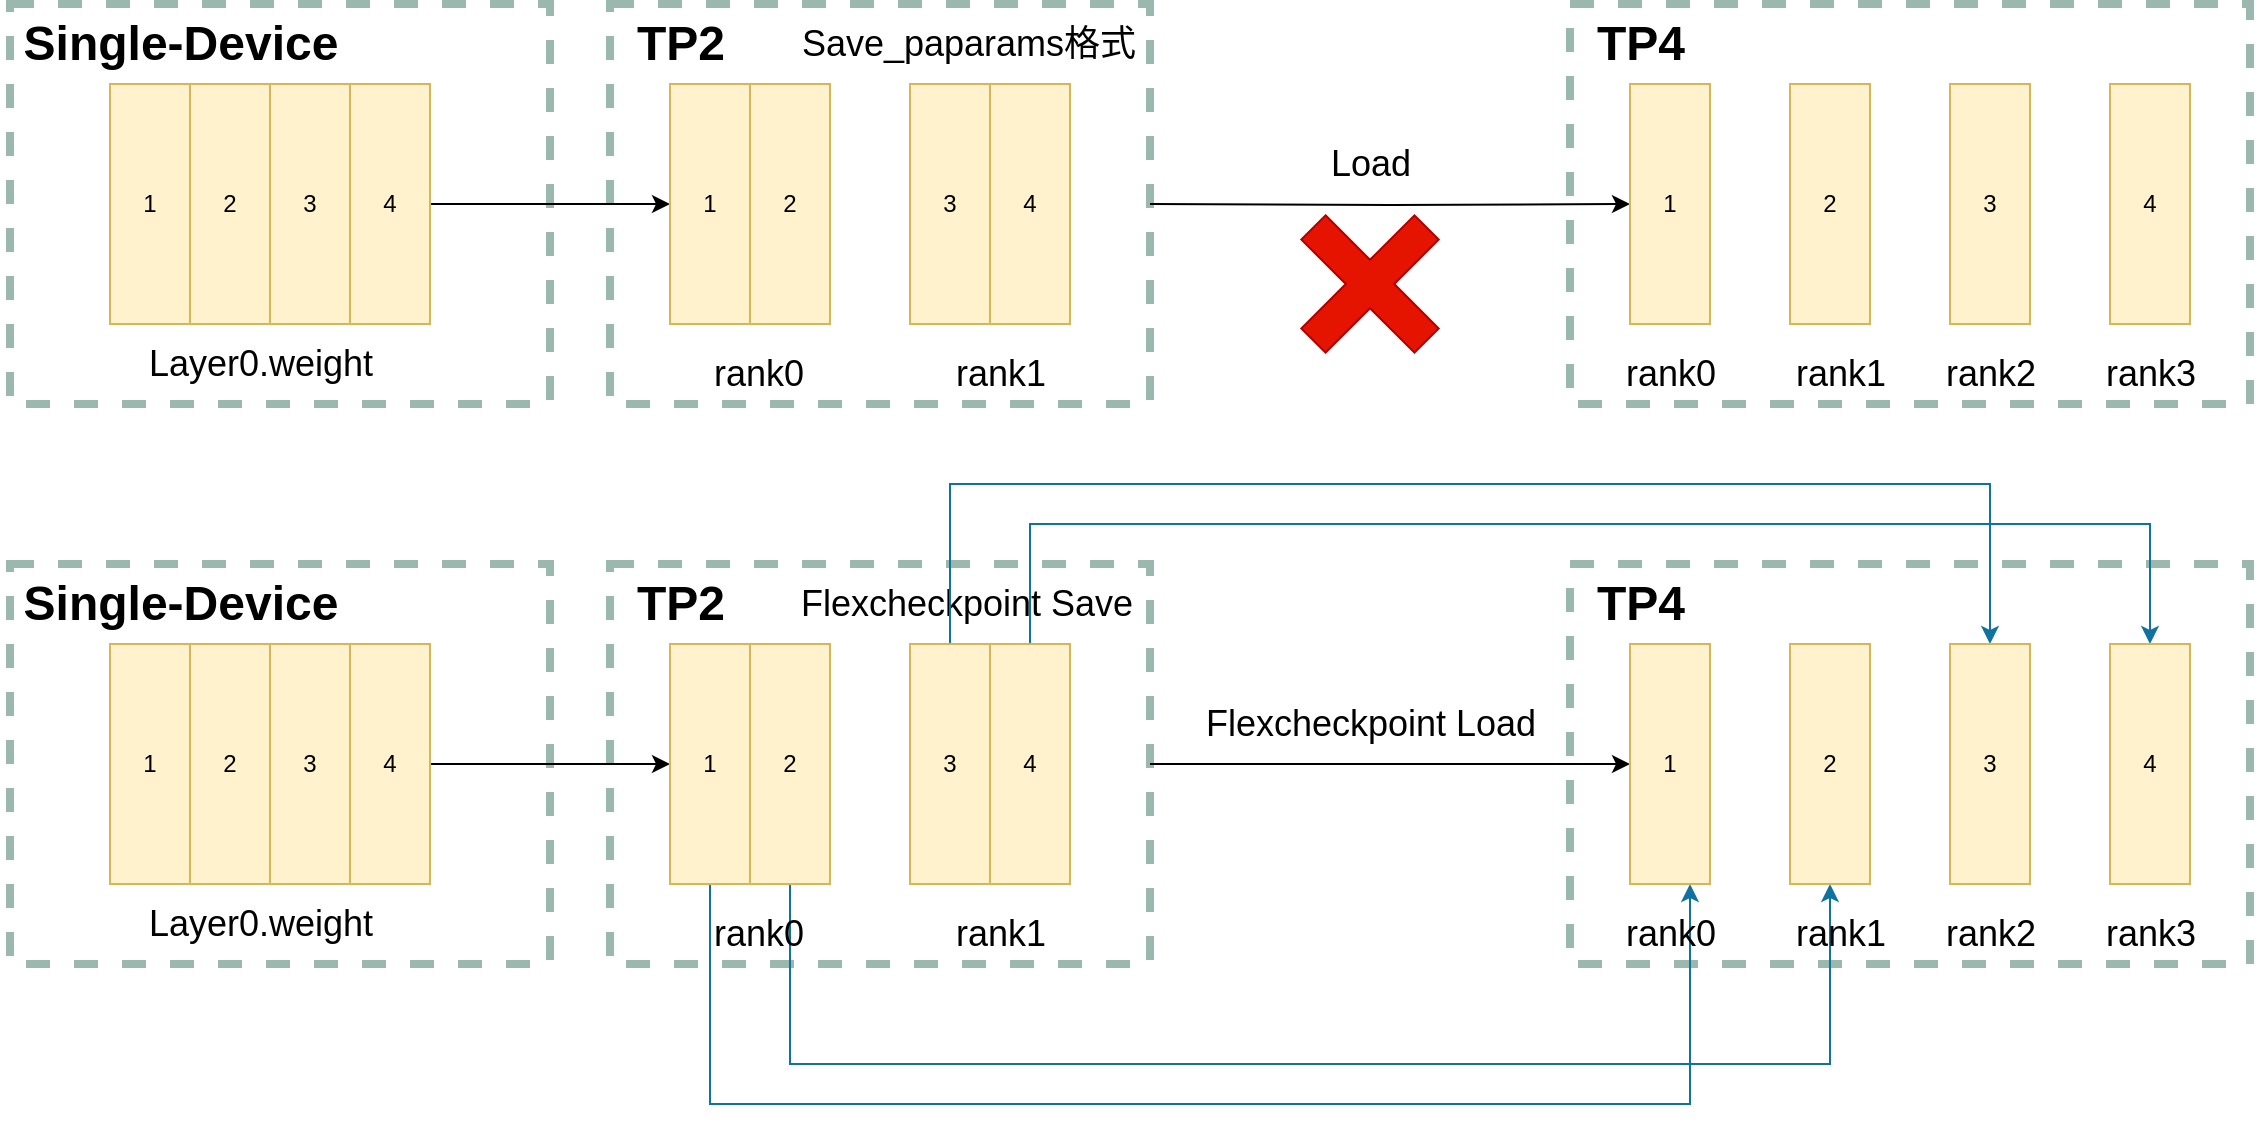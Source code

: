 <mxfile version="28.1.2">
  <diagram name="第 1 页" id="vD1bBnez-JYHSIFnrCjT">
    <mxGraphModel dx="2421" dy="2517" grid="1" gridSize="10" guides="1" tooltips="1" connect="1" arrows="1" fold="1" page="1" pageScale="1" pageWidth="827" pageHeight="1169" math="0" shadow="0">
      <root>
        <mxCell id="0" />
        <mxCell id="1" parent="0" />
        <mxCell id="TpWiz-EgT4Qhh452EISx-85" value="&lt;font style=&quot;font-size: 18px;&quot;&gt;Flexcheckpoint Save&lt;/font&gt;" style="text;html=1;align=center;verticalAlign=middle;resizable=0;points=[];autosize=1;strokeColor=none;fillColor=none;" vertex="1" parent="1">
          <mxGeometry x="413" y="280" width="190" height="40" as="geometry" />
        </mxCell>
        <mxCell id="TpWiz-EgT4Qhh452EISx-22" value="" style="rounded=0;whiteSpace=wrap;html=1;fillColor=none;strokeColor=#9BB8AE;strokeWidth=4;dashed=1;" vertex="1" parent="1">
          <mxGeometry x="810" width="340" height="200" as="geometry" />
        </mxCell>
        <mxCell id="TpWiz-EgT4Qhh452EISx-76" value="" style="rounded=0;whiteSpace=wrap;html=1;fillColor=none;strokeColor=#9BB8AE;strokeWidth=4;dashed=1;" vertex="1" parent="1">
          <mxGeometry x="810" y="280" width="340" height="200" as="geometry" />
        </mxCell>
        <mxCell id="TpWiz-EgT4Qhh452EISx-15" value="" style="rounded=0;whiteSpace=wrap;html=1;fillColor=none;strokeColor=#9BB8AE;strokeWidth=4;dashed=1;" vertex="1" parent="1">
          <mxGeometry x="30" width="270" height="200" as="geometry" />
        </mxCell>
        <mxCell id="TpWiz-EgT4Qhh452EISx-14" value="" style="rounded=0;whiteSpace=wrap;html=1;fillColor=none;strokeColor=#9BB8AE;strokeWidth=4;dashed=1;" vertex="1" parent="1">
          <mxGeometry x="330" width="270" height="200" as="geometry" />
        </mxCell>
        <mxCell id="TpWiz-EgT4Qhh452EISx-2" value="1" style="rounded=0;whiteSpace=wrap;html=1;fillColor=#fff2cc;strokeColor=#d6b656;" vertex="1" parent="1">
          <mxGeometry x="80" y="40" width="40" height="120" as="geometry" />
        </mxCell>
        <mxCell id="TpWiz-EgT4Qhh452EISx-3" value="2" style="rounded=0;whiteSpace=wrap;html=1;fillColor=#fff2cc;strokeColor=#d6b656;" vertex="1" parent="1">
          <mxGeometry x="120" y="40" width="40" height="120" as="geometry" />
        </mxCell>
        <mxCell id="TpWiz-EgT4Qhh452EISx-4" value="3" style="rounded=0;whiteSpace=wrap;html=1;fillColor=#fff2cc;strokeColor=#d6b656;" vertex="1" parent="1">
          <mxGeometry x="160" y="40" width="40" height="120" as="geometry" />
        </mxCell>
        <mxCell id="TpWiz-EgT4Qhh452EISx-8" value="" style="edgeStyle=orthogonalEdgeStyle;rounded=0;orthogonalLoop=1;jettySize=auto;html=1;" edge="1" parent="1" source="TpWiz-EgT4Qhh452EISx-5" target="TpWiz-EgT4Qhh452EISx-7">
          <mxGeometry relative="1" as="geometry" />
        </mxCell>
        <mxCell id="TpWiz-EgT4Qhh452EISx-5" value="4" style="rounded=0;whiteSpace=wrap;html=1;fillColor=#fff2cc;strokeColor=#d6b656;" vertex="1" parent="1">
          <mxGeometry x="200" y="40" width="40" height="120" as="geometry" />
        </mxCell>
        <mxCell id="TpWiz-EgT4Qhh452EISx-6" value="&lt;font style=&quot;font-size: 24px;&quot;&gt;&lt;b&gt;Single-Device &lt;/b&gt;&lt;/font&gt;" style="text;html=1;align=center;verticalAlign=middle;resizable=0;points=[];autosize=1;strokeColor=none;fillColor=none;" vertex="1" parent="1">
          <mxGeometry x="25" width="180" height="40" as="geometry" />
        </mxCell>
        <mxCell id="TpWiz-EgT4Qhh452EISx-7" value="1" style="rounded=0;whiteSpace=wrap;html=1;fillColor=#fff2cc;strokeColor=#d6b656;" vertex="1" parent="1">
          <mxGeometry x="360" y="40" width="40" height="120" as="geometry" />
        </mxCell>
        <mxCell id="TpWiz-EgT4Qhh452EISx-9" value="2" style="rounded=0;whiteSpace=wrap;html=1;fillColor=#fff2cc;strokeColor=#d6b656;" vertex="1" parent="1">
          <mxGeometry x="400" y="40" width="40" height="120" as="geometry" />
        </mxCell>
        <mxCell id="TpWiz-EgT4Qhh452EISx-10" value="3" style="rounded=0;whiteSpace=wrap;html=1;fillColor=#fff2cc;strokeColor=#d6b656;" vertex="1" parent="1">
          <mxGeometry x="480" y="40" width="40" height="120" as="geometry" />
        </mxCell>
        <mxCell id="TpWiz-EgT4Qhh452EISx-18" value="" style="edgeStyle=orthogonalEdgeStyle;rounded=0;orthogonalLoop=1;jettySize=auto;html=1;" edge="1" parent="1" target="TpWiz-EgT4Qhh452EISx-17">
          <mxGeometry relative="1" as="geometry">
            <mxPoint x="600" y="100" as="sourcePoint" />
          </mxGeometry>
        </mxCell>
        <mxCell id="TpWiz-EgT4Qhh452EISx-11" value="4" style="rounded=0;whiteSpace=wrap;html=1;fillColor=#fff2cc;strokeColor=#d6b656;" vertex="1" parent="1">
          <mxGeometry x="520" y="40" width="40" height="120" as="geometry" />
        </mxCell>
        <mxCell id="TpWiz-EgT4Qhh452EISx-12" value="&lt;font style=&quot;font-size: 18px;&quot;&gt;rank0&lt;/font&gt;" style="text;html=1;align=center;verticalAlign=middle;resizable=0;points=[];autosize=1;strokeColor=none;fillColor=none;" vertex="1" parent="1">
          <mxGeometry x="369" y="165" width="70" height="40" as="geometry" />
        </mxCell>
        <mxCell id="TpWiz-EgT4Qhh452EISx-13" value="&lt;font style=&quot;font-size: 18px;&quot;&gt;rank1&lt;/font&gt;" style="text;html=1;align=center;verticalAlign=middle;resizable=0;points=[];autosize=1;strokeColor=none;fillColor=none;" vertex="1" parent="1">
          <mxGeometry x="490" y="165" width="70" height="40" as="geometry" />
        </mxCell>
        <mxCell id="TpWiz-EgT4Qhh452EISx-16" value="&lt;font style=&quot;font-size: 24px;&quot;&gt;&lt;b&gt;TP2&lt;/b&gt;&lt;/font&gt;" style="text;html=1;align=center;verticalAlign=middle;resizable=0;points=[];autosize=1;strokeColor=none;fillColor=none;" vertex="1" parent="1">
          <mxGeometry x="330" width="70" height="40" as="geometry" />
        </mxCell>
        <mxCell id="TpWiz-EgT4Qhh452EISx-17" value="1" style="rounded=0;whiteSpace=wrap;html=1;fillColor=#fff2cc;strokeColor=#d6b656;" vertex="1" parent="1">
          <mxGeometry x="840" y="40" width="40" height="120" as="geometry" />
        </mxCell>
        <mxCell id="TpWiz-EgT4Qhh452EISx-19" value="2" style="rounded=0;whiteSpace=wrap;html=1;fillColor=#fff2cc;strokeColor=#d6b656;" vertex="1" parent="1">
          <mxGeometry x="920" y="40" width="40" height="120" as="geometry" />
        </mxCell>
        <mxCell id="TpWiz-EgT4Qhh452EISx-20" value="3" style="rounded=0;whiteSpace=wrap;html=1;fillColor=#fff2cc;strokeColor=#d6b656;" vertex="1" parent="1">
          <mxGeometry x="1000" y="40" width="40" height="120" as="geometry" />
        </mxCell>
        <mxCell id="TpWiz-EgT4Qhh452EISx-21" value="4" style="rounded=0;whiteSpace=wrap;html=1;fillColor=#fff2cc;strokeColor=#d6b656;" vertex="1" parent="1">
          <mxGeometry x="1080" y="40" width="40" height="120" as="geometry" />
        </mxCell>
        <mxCell id="TpWiz-EgT4Qhh452EISx-23" value="&lt;font style=&quot;font-size: 24px;&quot;&gt;&lt;b&gt;TP4&lt;/b&gt;&lt;/font&gt;" style="text;html=1;align=center;verticalAlign=middle;resizable=0;points=[];autosize=1;strokeColor=none;fillColor=none;" vertex="1" parent="1">
          <mxGeometry x="810" width="70" height="40" as="geometry" />
        </mxCell>
        <mxCell id="TpWiz-EgT4Qhh452EISx-24" value="&lt;font style=&quot;font-size: 18px;&quot;&gt;Load&lt;/font&gt;" style="text;html=1;align=center;verticalAlign=middle;resizable=0;points=[];autosize=1;strokeColor=none;fillColor=none;" vertex="1" parent="1">
          <mxGeometry x="680" y="60" width="60" height="40" as="geometry" />
        </mxCell>
        <mxCell id="TpWiz-EgT4Qhh452EISx-25" value="&lt;font style=&quot;font-size: 18px;&quot;&gt;rank0&lt;/font&gt;" style="text;html=1;align=center;verticalAlign=middle;resizable=0;points=[];autosize=1;strokeColor=none;fillColor=none;" vertex="1" parent="1">
          <mxGeometry x="825" y="165" width="70" height="40" as="geometry" />
        </mxCell>
        <mxCell id="TpWiz-EgT4Qhh452EISx-26" value="&lt;font style=&quot;font-size: 18px;&quot;&gt;rank1&lt;/font&gt;" style="text;html=1;align=center;verticalAlign=middle;resizable=0;points=[];autosize=1;strokeColor=none;fillColor=none;" vertex="1" parent="1">
          <mxGeometry x="910" y="165" width="70" height="40" as="geometry" />
        </mxCell>
        <mxCell id="TpWiz-EgT4Qhh452EISx-27" value="&lt;font style=&quot;font-size: 18px;&quot;&gt;rank2&lt;/font&gt;" style="text;html=1;align=center;verticalAlign=middle;resizable=0;points=[];autosize=1;strokeColor=none;fillColor=none;" vertex="1" parent="1">
          <mxGeometry x="985" y="165" width="70" height="40" as="geometry" />
        </mxCell>
        <mxCell id="TpWiz-EgT4Qhh452EISx-28" value="&lt;font style=&quot;font-size: 18px;&quot;&gt;rank3&lt;/font&gt;" style="text;html=1;align=center;verticalAlign=middle;resizable=0;points=[];autosize=1;strokeColor=none;fillColor=none;" vertex="1" parent="1">
          <mxGeometry x="1065" y="165" width="70" height="40" as="geometry" />
        </mxCell>
        <mxCell id="TpWiz-EgT4Qhh452EISx-56" value="" style="rounded=0;whiteSpace=wrap;html=1;fillColor=none;strokeColor=#9BB8AE;strokeWidth=4;dashed=1;" vertex="1" parent="1">
          <mxGeometry x="30" y="280" width="270" height="200" as="geometry" />
        </mxCell>
        <mxCell id="TpWiz-EgT4Qhh452EISx-57" value="" style="rounded=0;whiteSpace=wrap;html=1;fillColor=none;strokeColor=#9BB8AE;strokeWidth=4;dashed=1;" vertex="1" parent="1">
          <mxGeometry x="330" y="280" width="270" height="200" as="geometry" />
        </mxCell>
        <mxCell id="TpWiz-EgT4Qhh452EISx-58" value="1" style="rounded=0;whiteSpace=wrap;html=1;fillColor=#fff2cc;strokeColor=#d6b656;" vertex="1" parent="1">
          <mxGeometry x="80" y="320" width="40" height="120" as="geometry" />
        </mxCell>
        <mxCell id="TpWiz-EgT4Qhh452EISx-59" value="2" style="rounded=0;whiteSpace=wrap;html=1;fillColor=#fff2cc;strokeColor=#d6b656;" vertex="1" parent="1">
          <mxGeometry x="120" y="320" width="40" height="120" as="geometry" />
        </mxCell>
        <mxCell id="TpWiz-EgT4Qhh452EISx-60" value="3" style="rounded=0;whiteSpace=wrap;html=1;fillColor=#fff2cc;strokeColor=#d6b656;" vertex="1" parent="1">
          <mxGeometry x="160" y="320" width="40" height="120" as="geometry" />
        </mxCell>
        <mxCell id="TpWiz-EgT4Qhh452EISx-61" value="" style="edgeStyle=orthogonalEdgeStyle;rounded=0;orthogonalLoop=1;jettySize=auto;html=1;" edge="1" parent="1" source="TpWiz-EgT4Qhh452EISx-62" target="TpWiz-EgT4Qhh452EISx-64">
          <mxGeometry relative="1" as="geometry" />
        </mxCell>
        <mxCell id="TpWiz-EgT4Qhh452EISx-62" value="4" style="rounded=0;whiteSpace=wrap;html=1;fillColor=#fff2cc;strokeColor=#d6b656;" vertex="1" parent="1">
          <mxGeometry x="200" y="320" width="40" height="120" as="geometry" />
        </mxCell>
        <mxCell id="TpWiz-EgT4Qhh452EISx-63" value="&lt;span style=&quot;font-size: 18px;&quot;&gt;Layer0.weight&lt;/span&gt;" style="text;html=1;align=center;verticalAlign=middle;resizable=0;points=[];autosize=1;strokeColor=none;fillColor=none;" vertex="1" parent="1">
          <mxGeometry x="85" y="440" width="140" height="40" as="geometry" />
        </mxCell>
        <mxCell id="TpWiz-EgT4Qhh452EISx-88" style="edgeStyle=orthogonalEdgeStyle;rounded=0;orthogonalLoop=1;jettySize=auto;html=1;exitX=0.5;exitY=1;exitDx=0;exitDy=0;entryX=0.75;entryY=1;entryDx=0;entryDy=0;fillColor=#b1ddf0;strokeColor=#10739e;" edge="1" parent="1" source="TpWiz-EgT4Qhh452EISx-64" target="TpWiz-EgT4Qhh452EISx-72">
          <mxGeometry relative="1" as="geometry">
            <Array as="points">
              <mxPoint x="380" y="550" />
              <mxPoint x="870" y="550" />
            </Array>
          </mxGeometry>
        </mxCell>
        <mxCell id="TpWiz-EgT4Qhh452EISx-64" value="1" style="rounded=0;whiteSpace=wrap;html=1;fillColor=#fff2cc;strokeColor=#d6b656;" vertex="1" parent="1">
          <mxGeometry x="360" y="320" width="40" height="120" as="geometry" />
        </mxCell>
        <mxCell id="TpWiz-EgT4Qhh452EISx-89" style="edgeStyle=orthogonalEdgeStyle;rounded=0;orthogonalLoop=1;jettySize=auto;html=1;exitX=0.5;exitY=1;exitDx=0;exitDy=0;entryX=0.5;entryY=1;entryDx=0;entryDy=0;fillColor=#b1ddf0;strokeColor=#10739e;" edge="1" parent="1" source="TpWiz-EgT4Qhh452EISx-65" target="TpWiz-EgT4Qhh452EISx-73">
          <mxGeometry relative="1" as="geometry">
            <Array as="points">
              <mxPoint x="420" y="530" />
              <mxPoint x="940" y="530" />
            </Array>
          </mxGeometry>
        </mxCell>
        <mxCell id="TpWiz-EgT4Qhh452EISx-65" value="2" style="rounded=0;whiteSpace=wrap;html=1;fillColor=#fff2cc;strokeColor=#d6b656;" vertex="1" parent="1">
          <mxGeometry x="400" y="320" width="40" height="120" as="geometry" />
        </mxCell>
        <mxCell id="TpWiz-EgT4Qhh452EISx-92" style="edgeStyle=orthogonalEdgeStyle;rounded=0;orthogonalLoop=1;jettySize=auto;html=1;entryX=0.5;entryY=0;entryDx=0;entryDy=0;fillColor=#b1ddf0;strokeColor=#10739e;" edge="1" parent="1" source="TpWiz-EgT4Qhh452EISx-66" target="TpWiz-EgT4Qhh452EISx-74">
          <mxGeometry relative="1" as="geometry">
            <Array as="points">
              <mxPoint x="500" y="240" />
              <mxPoint x="1020" y="240" />
            </Array>
          </mxGeometry>
        </mxCell>
        <mxCell id="TpWiz-EgT4Qhh452EISx-66" value="3" style="rounded=0;whiteSpace=wrap;html=1;fillColor=#fff2cc;strokeColor=#d6b656;" vertex="1" parent="1">
          <mxGeometry x="480" y="320" width="40" height="120" as="geometry" />
        </mxCell>
        <mxCell id="TpWiz-EgT4Qhh452EISx-67" value="" style="edgeStyle=orthogonalEdgeStyle;rounded=0;orthogonalLoop=1;jettySize=auto;html=1;exitX=1;exitY=0.5;exitDx=0;exitDy=0;" edge="1" parent="1" source="TpWiz-EgT4Qhh452EISx-57" target="TpWiz-EgT4Qhh452EISx-72">
          <mxGeometry relative="1" as="geometry" />
        </mxCell>
        <mxCell id="TpWiz-EgT4Qhh452EISx-94" style="edgeStyle=orthogonalEdgeStyle;rounded=0;orthogonalLoop=1;jettySize=auto;html=1;exitX=0.5;exitY=0;exitDx=0;exitDy=0;entryX=0.5;entryY=0;entryDx=0;entryDy=0;fillColor=#b1ddf0;strokeColor=#10739e;" edge="1" parent="1" source="TpWiz-EgT4Qhh452EISx-68" target="TpWiz-EgT4Qhh452EISx-75">
          <mxGeometry relative="1" as="geometry">
            <Array as="points">
              <mxPoint x="540" y="260" />
              <mxPoint x="1100" y="260" />
            </Array>
          </mxGeometry>
        </mxCell>
        <mxCell id="TpWiz-EgT4Qhh452EISx-68" value="4" style="rounded=0;whiteSpace=wrap;html=1;fillColor=#fff2cc;strokeColor=#d6b656;" vertex="1" parent="1">
          <mxGeometry x="520" y="320" width="40" height="120" as="geometry" />
        </mxCell>
        <mxCell id="TpWiz-EgT4Qhh452EISx-69" value="&lt;font style=&quot;font-size: 18px;&quot;&gt;rank0&lt;/font&gt;" style="text;html=1;align=center;verticalAlign=middle;resizable=0;points=[];autosize=1;strokeColor=none;fillColor=none;" vertex="1" parent="1">
          <mxGeometry x="369" y="445" width="70" height="40" as="geometry" />
        </mxCell>
        <mxCell id="TpWiz-EgT4Qhh452EISx-70" value="&lt;font style=&quot;font-size: 18px;&quot;&gt;rank1&lt;/font&gt;" style="text;html=1;align=center;verticalAlign=middle;resizable=0;points=[];autosize=1;strokeColor=none;fillColor=none;" vertex="1" parent="1">
          <mxGeometry x="490" y="445" width="70" height="40" as="geometry" />
        </mxCell>
        <mxCell id="TpWiz-EgT4Qhh452EISx-71" value="&lt;font style=&quot;font-size: 24px;&quot;&gt;&lt;b&gt;TP2&lt;/b&gt;&lt;/font&gt;" style="text;html=1;align=center;verticalAlign=middle;resizable=0;points=[];autosize=1;strokeColor=none;fillColor=none;" vertex="1" parent="1">
          <mxGeometry x="330" y="280" width="70" height="40" as="geometry" />
        </mxCell>
        <mxCell id="TpWiz-EgT4Qhh452EISx-72" value="1" style="rounded=0;whiteSpace=wrap;html=1;fillColor=#fff2cc;strokeColor=#d6b656;" vertex="1" parent="1">
          <mxGeometry x="840" y="320" width="40" height="120" as="geometry" />
        </mxCell>
        <mxCell id="TpWiz-EgT4Qhh452EISx-73" value="2" style="rounded=0;whiteSpace=wrap;html=1;fillColor=#fff2cc;strokeColor=#d6b656;" vertex="1" parent="1">
          <mxGeometry x="920" y="320" width="40" height="120" as="geometry" />
        </mxCell>
        <mxCell id="TpWiz-EgT4Qhh452EISx-74" value="3" style="rounded=0;whiteSpace=wrap;html=1;fillColor=#fff2cc;strokeColor=#d6b656;" vertex="1" parent="1">
          <mxGeometry x="1000" y="320" width="40" height="120" as="geometry" />
        </mxCell>
        <mxCell id="TpWiz-EgT4Qhh452EISx-75" value="4" style="rounded=0;whiteSpace=wrap;html=1;fillColor=#fff2cc;strokeColor=#d6b656;" vertex="1" parent="1">
          <mxGeometry x="1080" y="320" width="40" height="120" as="geometry" />
        </mxCell>
        <mxCell id="TpWiz-EgT4Qhh452EISx-77" value="&lt;font style=&quot;font-size: 24px;&quot;&gt;&lt;b&gt;TP4&lt;/b&gt;&lt;/font&gt;" style="text;html=1;align=center;verticalAlign=middle;resizable=0;points=[];autosize=1;strokeColor=none;fillColor=none;" vertex="1" parent="1">
          <mxGeometry x="810" y="280" width="70" height="40" as="geometry" />
        </mxCell>
        <mxCell id="TpWiz-EgT4Qhh452EISx-79" value="&lt;font style=&quot;font-size: 18px;&quot;&gt;rank0&lt;/font&gt;" style="text;html=1;align=center;verticalAlign=middle;resizable=0;points=[];autosize=1;strokeColor=none;fillColor=none;" vertex="1" parent="1">
          <mxGeometry x="825" y="445" width="70" height="40" as="geometry" />
        </mxCell>
        <mxCell id="TpWiz-EgT4Qhh452EISx-80" value="&lt;font style=&quot;font-size: 18px;&quot;&gt;rank1&lt;/font&gt;" style="text;html=1;align=center;verticalAlign=middle;resizable=0;points=[];autosize=1;strokeColor=none;fillColor=none;" vertex="1" parent="1">
          <mxGeometry x="910" y="445" width="70" height="40" as="geometry" />
        </mxCell>
        <mxCell id="TpWiz-EgT4Qhh452EISx-81" value="&lt;font style=&quot;font-size: 18px;&quot;&gt;rank2&lt;/font&gt;" style="text;html=1;align=center;verticalAlign=middle;resizable=0;points=[];autosize=1;strokeColor=none;fillColor=none;" vertex="1" parent="1">
          <mxGeometry x="985" y="445" width="70" height="40" as="geometry" />
        </mxCell>
        <mxCell id="TpWiz-EgT4Qhh452EISx-82" value="&lt;font style=&quot;font-size: 18px;&quot;&gt;rank3&lt;/font&gt;" style="text;html=1;align=center;verticalAlign=middle;resizable=0;points=[];autosize=1;strokeColor=none;fillColor=none;" vertex="1" parent="1">
          <mxGeometry x="1065" y="445" width="70" height="40" as="geometry" />
        </mxCell>
        <mxCell id="TpWiz-EgT4Qhh452EISx-83" value="" style="shape=cross;whiteSpace=wrap;html=1;rotation=45;size=0.214;fillColor=#e51400;strokeColor=#B20000;fontColor=#ffffff;" vertex="1" parent="1">
          <mxGeometry x="670" y="100" width="80" height="80" as="geometry" />
        </mxCell>
        <mxCell id="TpWiz-EgT4Qhh452EISx-84" value="&lt;font style=&quot;font-size: 18px;&quot;&gt;Save_paparams格式&lt;/font&gt;" style="text;html=1;align=center;verticalAlign=middle;resizable=0;points=[];autosize=1;strokeColor=none;fillColor=none;" vertex="1" parent="1">
          <mxGeometry x="414" width="190" height="40" as="geometry" />
        </mxCell>
        <mxCell id="TpWiz-EgT4Qhh452EISx-86" value="&lt;font style=&quot;font-size: 18px;&quot;&gt;Flexcheckpoint Load&lt;/font&gt;" style="text;html=1;align=center;verticalAlign=middle;resizable=0;points=[];autosize=1;strokeColor=none;fillColor=none;" vertex="1" parent="1">
          <mxGeometry x="615" y="340" width="190" height="40" as="geometry" />
        </mxCell>
        <mxCell id="TpWiz-EgT4Qhh452EISx-95" value="&lt;font style=&quot;font-size: 24px;&quot;&gt;&lt;b&gt;Single-Device &lt;/b&gt;&lt;/font&gt;" style="text;html=1;align=center;verticalAlign=middle;resizable=0;points=[];autosize=1;strokeColor=none;fillColor=none;" vertex="1" parent="1">
          <mxGeometry x="25" y="280" width="180" height="40" as="geometry" />
        </mxCell>
        <mxCell id="TpWiz-EgT4Qhh452EISx-97" value="&lt;span style=&quot;font-size: 18px;&quot;&gt;Layer0.weight&lt;/span&gt;" style="text;html=1;align=center;verticalAlign=middle;resizable=0;points=[];autosize=1;strokeColor=none;fillColor=none;" vertex="1" parent="1">
          <mxGeometry x="85" y="160" width="140" height="40" as="geometry" />
        </mxCell>
      </root>
    </mxGraphModel>
  </diagram>
</mxfile>
